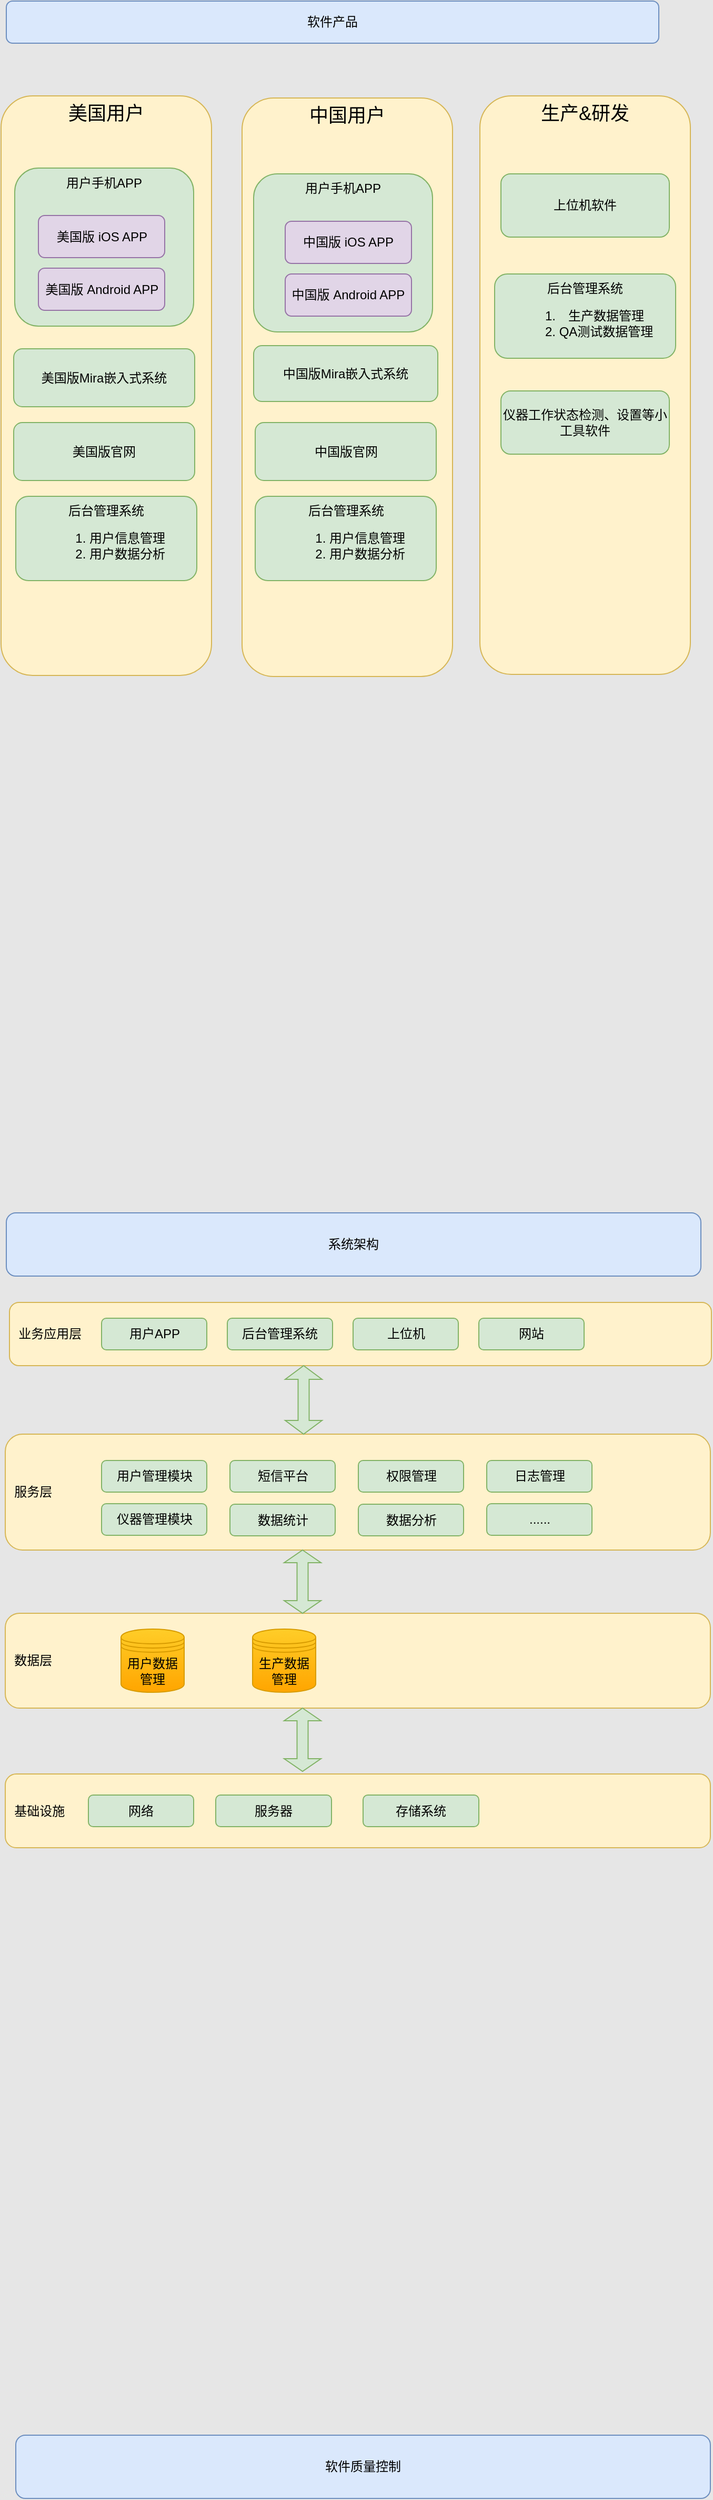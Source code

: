 <mxfile version="10.5.1" type="github"><diagram id="XObeihnjIJagdVTVRIa1" name="第 1 页"><mxGraphModel dx="1130" dy="-387" grid="1" gridSize="10" guides="1" tooltips="1" connect="1" arrows="1" fold="1" page="1" pageScale="1" pageWidth="827" pageHeight="1169" background="#E6E6E6" math="0" shadow="0"><root><mxCell id="0"/><mxCell id="1" parent="0"/><mxCell id="B7sT9SbihXuZ1xSZ1FCd-13" value="美国用户" style="rounded=1;whiteSpace=wrap;html=1;fillColor=#fff2cc;strokeColor=#d6b656;verticalAlign=top;fontSize=18;" vertex="1" parent="1"><mxGeometry x="35" y="1310" width="200" height="550" as="geometry"/></mxCell><mxCell id="1zTaEgs4XXAbuq_W-WRQ-1" value="软件产品" style="rounded=1;whiteSpace=wrap;html=1;fillColor=#dae8fc;strokeColor=#6c8ebf;" parent="1" vertex="1"><mxGeometry x="40" y="1220" width="620" height="40" as="geometry"/></mxCell><mxCell id="B7sT9SbihXuZ1xSZ1FCd-1" value="用户手机APP" style="rounded=1;whiteSpace=wrap;html=1;verticalAlign=top;fillColor=#d5e8d4;strokeColor=#82b366;" vertex="1" parent="1"><mxGeometry x="48" y="1378.5" width="170" height="150" as="geometry"/></mxCell><mxCell id="B7sT9SbihXuZ1xSZ1FCd-2" value="美国版 iOS APP" style="rounded=1;whiteSpace=wrap;html=1;fillColor=#e1d5e7;strokeColor=#9673a6;" vertex="1" parent="1"><mxGeometry x="70.5" y="1423.5" width="120" height="40" as="geometry"/></mxCell><mxCell id="B7sT9SbihXuZ1xSZ1FCd-3" value="美国版 Android APP" style="rounded=1;whiteSpace=wrap;html=1;fillColor=#e1d5e7;strokeColor=#9673a6;" vertex="1" parent="1"><mxGeometry x="70.5" y="1473.5" width="120" height="40" as="geometry"/></mxCell><mxCell id="B7sT9SbihXuZ1xSZ1FCd-6" value="&amp;nbsp; 服务层" style="rounded=1;whiteSpace=wrap;html=1;fillColor=#fff2cc;strokeColor=#d6b656;align=left;" vertex="1" parent="1"><mxGeometry x="39" y="2580" width="670" height="110" as="geometry"/></mxCell><mxCell id="B7sT9SbihXuZ1xSZ1FCd-7" value="&amp;nbsp; 数据层" style="rounded=1;whiteSpace=wrap;html=1;align=left;fillColor=#fff2cc;strokeColor=#d6b656;" vertex="1" parent="1"><mxGeometry x="39" y="2750" width="670" height="90" as="geometry"/></mxCell><mxCell id="B7sT9SbihXuZ1xSZ1FCd-11" value="美国版Mira嵌入式系统" style="rounded=1;whiteSpace=wrap;html=1;fillColor=#d5e8d4;strokeColor=#82b366;" vertex="1" parent="1"><mxGeometry x="47" y="1550" width="172" height="55" as="geometry"/></mxCell><mxCell id="B7sT9SbihXuZ1xSZ1FCd-14" value="中国用户" style="rounded=1;whiteSpace=wrap;html=1;fillColor=#fff2cc;strokeColor=#d6b656;verticalAlign=top;fontSize=18;" vertex="1" parent="1"><mxGeometry x="264" y="1312" width="200" height="549" as="geometry"/></mxCell><mxCell id="B7sT9SbihXuZ1xSZ1FCd-15" value="用户手机APP" style="rounded=1;whiteSpace=wrap;html=1;verticalAlign=top;fillColor=#d5e8d4;strokeColor=#82b366;" vertex="1" parent="1"><mxGeometry x="275" y="1384" width="170" height="150" as="geometry"/></mxCell><mxCell id="B7sT9SbihXuZ1xSZ1FCd-18" value="中国版 iOS APP" style="rounded=1;whiteSpace=wrap;html=1;fillColor=#e1d5e7;strokeColor=#9673a6;" vertex="1" parent="1"><mxGeometry x="305" y="1429" width="120" height="40" as="geometry"/></mxCell><mxCell id="B7sT9SbihXuZ1xSZ1FCd-19" value="中国版 Android APP" style="rounded=1;whiteSpace=wrap;html=1;fillColor=#e1d5e7;strokeColor=#9673a6;" vertex="1" parent="1"><mxGeometry x="305" y="1479" width="120" height="40" as="geometry"/></mxCell><mxCell id="B7sT9SbihXuZ1xSZ1FCd-22" value="中国版Mira嵌入式系统" style="rounded=1;whiteSpace=wrap;html=1;fillColor=#d5e8d4;strokeColor=#82b366;" vertex="1" parent="1"><mxGeometry x="275" y="1547" width="175" height="53" as="geometry"/></mxCell><mxCell id="B7sT9SbihXuZ1xSZ1FCd-26" value="美国版官网" style="rounded=1;whiteSpace=wrap;html=1;fillColor=#d5e8d4;strokeColor=#82b366;" vertex="1" parent="1"><mxGeometry x="47" y="1620" width="172" height="55" as="geometry"/></mxCell><mxCell id="B7sT9SbihXuZ1xSZ1FCd-27" value="中国版官网" style="rounded=1;whiteSpace=wrap;html=1;fillColor=#d5e8d4;strokeColor=#82b366;" vertex="1" parent="1"><mxGeometry x="276.5" y="1620" width="172" height="55" as="geometry"/></mxCell><mxCell id="B7sT9SbihXuZ1xSZ1FCd-28" value="生产&amp;amp;研发" style="rounded=1;whiteSpace=wrap;html=1;fillColor=#fff2cc;strokeColor=#d6b656;verticalAlign=top;fontSize=18;" vertex="1" parent="1"><mxGeometry x="490" y="1310" width="200" height="549" as="geometry"/></mxCell><mxCell id="B7sT9SbihXuZ1xSZ1FCd-29" value="上位机软件" style="rounded=1;whiteSpace=wrap;html=1;fontSize=12;fillColor=#d5e8d4;strokeColor=#82b366;" vertex="1" parent="1"><mxGeometry x="510" y="1384" width="160" height="60" as="geometry"/></mxCell><mxCell id="B7sT9SbihXuZ1xSZ1FCd-30" value="后台管理系统&lt;br&gt;&lt;ol&gt;&lt;li&gt;用户信息管理&lt;br&gt;&lt;/li&gt;&lt;li&gt;用户数据分析&lt;br&gt;&lt;/li&gt;&lt;/ol&gt;" style="rounded=1;whiteSpace=wrap;html=1;fillColor=#d5e8d4;strokeColor=#82b366;" vertex="1" parent="1"><mxGeometry x="49" y="1690" width="172" height="80" as="geometry"/></mxCell><mxCell id="B7sT9SbihXuZ1xSZ1FCd-32" value="后台管理系统&lt;br&gt;&lt;ol&gt;&lt;li&gt;用户信息管理&lt;br&gt;&lt;/li&gt;&lt;li&gt;用户数据分析&lt;br&gt;&lt;/li&gt;&lt;/ol&gt;" style="rounded=1;whiteSpace=wrap;html=1;fillColor=#d5e8d4;strokeColor=#82b366;" vertex="1" parent="1"><mxGeometry x="276.5" y="1690" width="172" height="80" as="geometry"/></mxCell><mxCell id="B7sT9SbihXuZ1xSZ1FCd-33" value="系统架构" style="rounded=1;whiteSpace=wrap;html=1;fillColor=#dae8fc;strokeColor=#6c8ebf;" vertex="1" parent="1"><mxGeometry x="40" y="2370" width="660" height="60" as="geometry"/></mxCell><mxCell id="B7sT9SbihXuZ1xSZ1FCd-34" value="后台管理系统&lt;br&gt;&lt;ol&gt;&lt;li&gt;生产数据管理&lt;/li&gt;&lt;li&gt;QA测试数据管理&lt;/li&gt;&lt;/ol&gt;" style="rounded=1;whiteSpace=wrap;html=1;fillColor=#d5e8d4;strokeColor=#82b366;" vertex="1" parent="1"><mxGeometry x="504" y="1479" width="172" height="80" as="geometry"/></mxCell><mxCell id="B7sT9SbihXuZ1xSZ1FCd-35" value="软件质量控制" style="rounded=1;whiteSpace=wrap;html=1;fillColor=#dae8fc;strokeColor=#6c8ebf;" vertex="1" parent="1"><mxGeometry x="49" y="3530" width="660" height="60" as="geometry"/></mxCell><mxCell id="B7sT9SbihXuZ1xSZ1FCd-36" value="仪器工作状态检测、设置等小工具软件" style="rounded=1;whiteSpace=wrap;html=1;fontSize=12;fillColor=#d5e8d4;strokeColor=#82b366;" vertex="1" parent="1"><mxGeometry x="510" y="1590" width="160" height="60" as="geometry"/></mxCell><mxCell id="B7sT9SbihXuZ1xSZ1FCd-37" value="&amp;nbsp; 业务应用层" style="rounded=1;whiteSpace=wrap;html=1;fillColor=#fff2cc;strokeColor=#d6b656;align=left;" vertex="1" parent="1"><mxGeometry x="43" y="2455" width="667" height="60" as="geometry"/></mxCell><mxCell id="B7sT9SbihXuZ1xSZ1FCd-38" value="&amp;nbsp; 基础设施" style="rounded=1;whiteSpace=wrap;html=1;align=left;fillColor=#fff2cc;strokeColor=#d6b656;" vertex="1" parent="1"><mxGeometry x="39" y="2902.5" width="670" height="70" as="geometry"/></mxCell><mxCell id="B7sT9SbihXuZ1xSZ1FCd-39" value="用户数据管理" style="shape=datastore;whiteSpace=wrap;html=1;fontSize=12;fillColor=#ffcd28;strokeColor=#d79b00;gradientColor=#ffa500;" vertex="1" parent="1"><mxGeometry x="149" y="2765" width="60" height="60" as="geometry"/></mxCell><mxCell id="B7sT9SbihXuZ1xSZ1FCd-40" value="网络" style="rounded=1;whiteSpace=wrap;html=1;fontSize=12;align=center;fillColor=#d5e8d4;strokeColor=#82b366;" vertex="1" parent="1"><mxGeometry x="118" y="2922.5" width="100" height="30" as="geometry"/></mxCell><mxCell id="B7sT9SbihXuZ1xSZ1FCd-41" value="服务器" style="rounded=1;whiteSpace=wrap;html=1;fontSize=12;align=center;fillColor=#d5e8d4;strokeColor=#82b366;" vertex="1" parent="1"><mxGeometry x="239" y="2922.5" width="110" height="30" as="geometry"/></mxCell><mxCell id="B7sT9SbihXuZ1xSZ1FCd-42" value="存储系统" style="rounded=1;whiteSpace=wrap;html=1;fontSize=12;align=center;fillColor=#d5e8d4;strokeColor=#82b366;" vertex="1" parent="1"><mxGeometry x="379" y="2922.5" width="110" height="30" as="geometry"/></mxCell><mxCell id="B7sT9SbihXuZ1xSZ1FCd-43" value="生产数据管理" style="shape=datastore;whiteSpace=wrap;html=1;fontSize=12;fillColor=#ffcd28;strokeColor=#d79b00;gradientColor=#ffa500;" vertex="1" parent="1"><mxGeometry x="274" y="2765" width="60" height="60" as="geometry"/></mxCell><mxCell id="B7sT9SbihXuZ1xSZ1FCd-45" value="用户APP" style="rounded=1;whiteSpace=wrap;html=1;fontSize=12;align=center;fillColor=#d5e8d4;strokeColor=#82b366;" vertex="1" parent="1"><mxGeometry x="130.5" y="2470" width="100" height="30" as="geometry"/></mxCell><mxCell id="B7sT9SbihXuZ1xSZ1FCd-46" value="后台管理系统" style="rounded=1;whiteSpace=wrap;html=1;fontSize=12;align=center;fillColor=#d5e8d4;strokeColor=#82b366;" vertex="1" parent="1"><mxGeometry x="250" y="2470" width="100" height="30" as="geometry"/></mxCell><mxCell id="B7sT9SbihXuZ1xSZ1FCd-47" value="上位机" style="rounded=1;whiteSpace=wrap;html=1;fontSize=12;align=center;fillColor=#d5e8d4;strokeColor=#82b366;" vertex="1" parent="1"><mxGeometry x="369.5" y="2470" width="100" height="30" as="geometry"/></mxCell><mxCell id="B7sT9SbihXuZ1xSZ1FCd-48" value="" style="shape=doubleArrow;direction=south;whiteSpace=wrap;html=1;fontSize=12;align=left;fillColor=#d5e8d4;strokeColor=#82b366;" vertex="1" parent="1"><mxGeometry x="304" y="2840" width="35" height="60" as="geometry"/></mxCell><mxCell id="B7sT9SbihXuZ1xSZ1FCd-49" value="" style="shape=doubleArrow;direction=south;whiteSpace=wrap;html=1;fontSize=12;align=left;fillColor=#d5e8d4;strokeColor=#82b366;" vertex="1" parent="1"><mxGeometry x="304" y="2690" width="35" height="60" as="geometry"/></mxCell><mxCell id="B7sT9SbihXuZ1xSZ1FCd-50" value="" style="shape=doubleArrow;direction=south;whiteSpace=wrap;html=1;fontSize=12;align=left;fillColor=#d5e8d4;strokeColor=#82b366;" vertex="1" parent="1"><mxGeometry x="305" y="2515" width="35" height="65" as="geometry"/></mxCell><mxCell id="B7sT9SbihXuZ1xSZ1FCd-51" value="网站" style="rounded=1;whiteSpace=wrap;html=1;fontSize=12;align=center;fillColor=#d5e8d4;strokeColor=#82b366;" vertex="1" parent="1"><mxGeometry x="489" y="2470" width="100" height="30" as="geometry"/></mxCell><mxCell id="B7sT9SbihXuZ1xSZ1FCd-52" value="短信平台" style="rounded=1;whiteSpace=wrap;html=1;fontSize=12;align=center;fillColor=#d5e8d4;strokeColor=#82b366;" vertex="1" parent="1"><mxGeometry x="252.5" y="2605" width="100" height="30" as="geometry"/></mxCell><mxCell id="B7sT9SbihXuZ1xSZ1FCd-53" value="用户管理模块" style="rounded=1;whiteSpace=wrap;html=1;fontSize=12;align=center;fillColor=#d5e8d4;strokeColor=#82b366;" vertex="1" parent="1"><mxGeometry x="130.5" y="2605" width="100" height="30" as="geometry"/></mxCell><mxCell id="B7sT9SbihXuZ1xSZ1FCd-54" value="权限管理" style="rounded=1;whiteSpace=wrap;html=1;fontSize=12;align=center;fillColor=#d5e8d4;strokeColor=#82b366;" vertex="1" parent="1"><mxGeometry x="374.5" y="2605" width="100" height="30" as="geometry"/></mxCell><mxCell id="B7sT9SbihXuZ1xSZ1FCd-55" value="日志管理" style="rounded=1;whiteSpace=wrap;html=1;fontSize=12;align=center;fillColor=#d5e8d4;strokeColor=#82b366;" vertex="1" parent="1"><mxGeometry x="496.5" y="2605" width="100" height="30" as="geometry"/></mxCell><mxCell id="B7sT9SbihXuZ1xSZ1FCd-56" value="......" style="rounded=1;whiteSpace=wrap;html=1;fontSize=12;align=center;fillColor=#d5e8d4;strokeColor=#82b366;" vertex="1" parent="1"><mxGeometry x="496.5" y="2646" width="100" height="30" as="geometry"/></mxCell><mxCell id="B7sT9SbihXuZ1xSZ1FCd-57" value="数据统计" style="rounded=1;whiteSpace=wrap;html=1;fontSize=12;align=center;fillColor=#d5e8d4;strokeColor=#82b366;" vertex="1" parent="1"><mxGeometry x="252.5" y="2646.5" width="100" height="30" as="geometry"/></mxCell><mxCell id="B7sT9SbihXuZ1xSZ1FCd-58" value="仪器管理模块" style="rounded=1;whiteSpace=wrap;html=1;fontSize=12;align=center;fillColor=#d5e8d4;strokeColor=#82b366;" vertex="1" parent="1"><mxGeometry x="130.5" y="2646" width="100" height="30" as="geometry"/></mxCell><mxCell id="B7sT9SbihXuZ1xSZ1FCd-59" value="数据分析" style="rounded=1;whiteSpace=wrap;html=1;fontSize=12;align=center;fillColor=#d5e8d4;strokeColor=#82b366;" vertex="1" parent="1"><mxGeometry x="374.5" y="2646.5" width="100" height="30" as="geometry"/></mxCell></root></mxGraphModel></diagram></mxfile>
